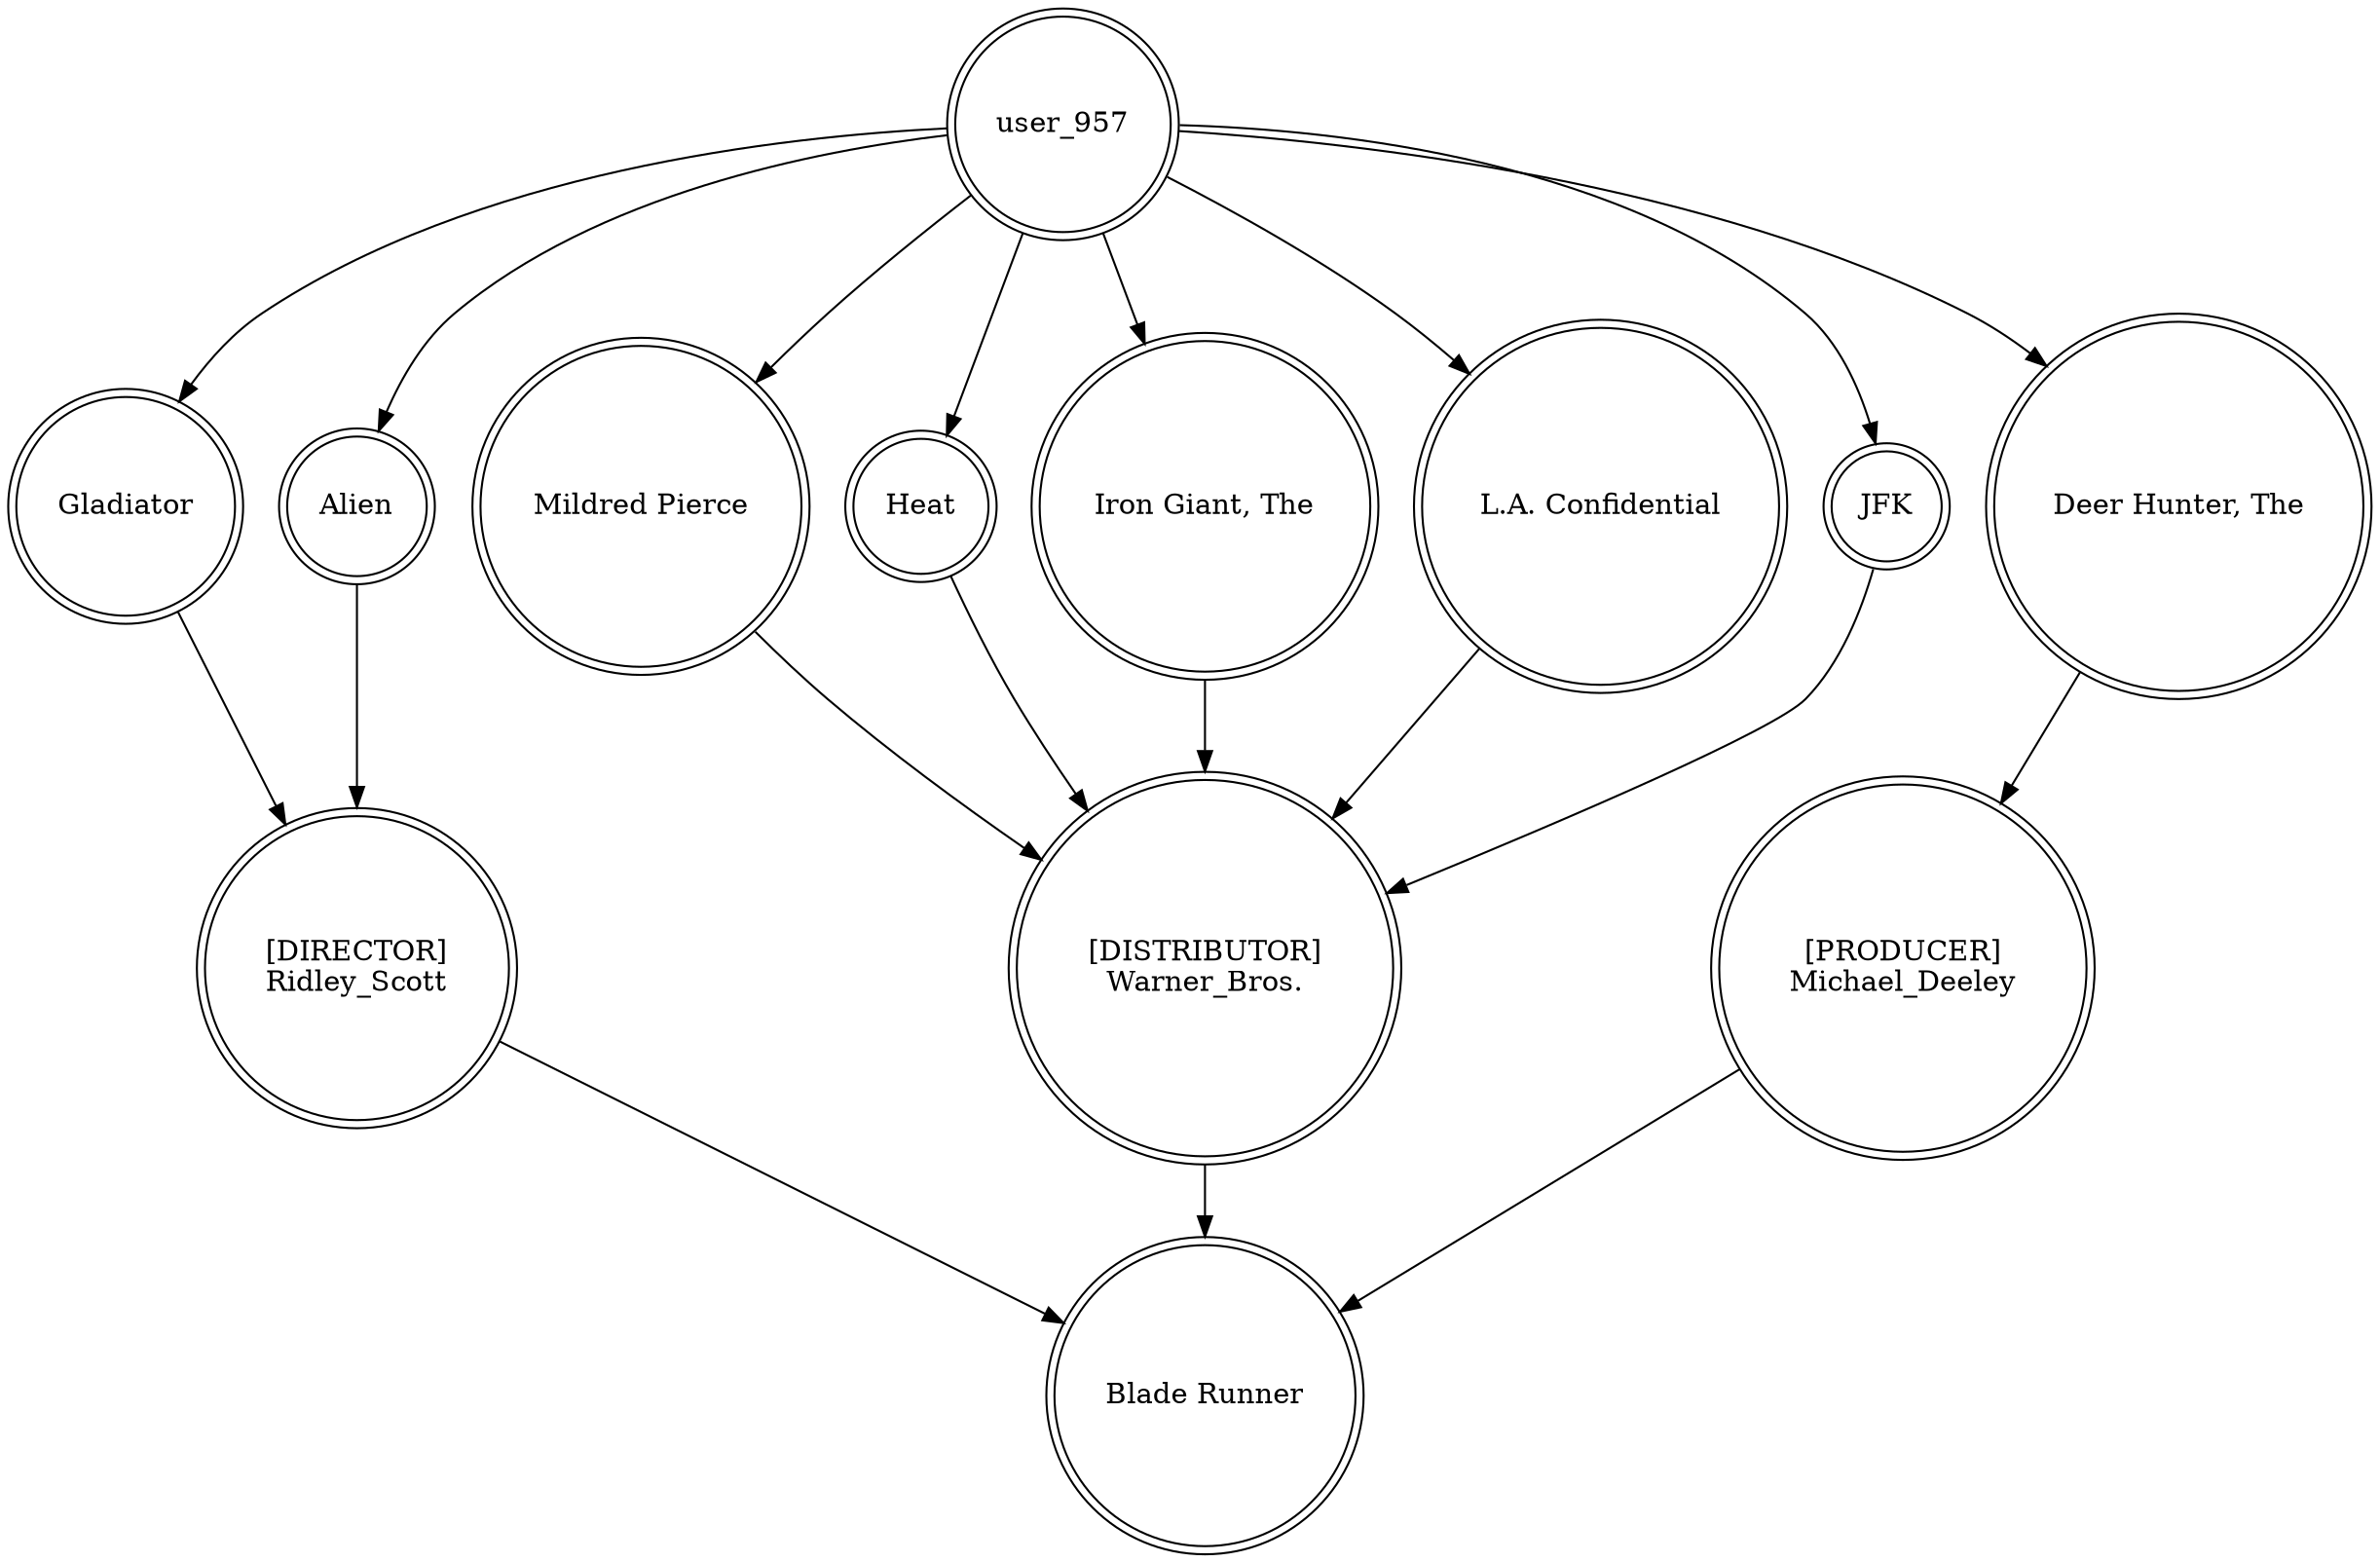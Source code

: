 digraph finite_state_machine {
	node [shape=doublecircle]
	"[DISTRIBUTOR]
Warner_Bros." -> "Blade Runner"
	user_957 -> Gladiator
	"Mildred Pierce" -> "[DISTRIBUTOR]
Warner_Bros."
	Gladiator -> "[DIRECTOR]
Ridley_Scott"
	user_957 -> "Deer Hunter, The"
	user_957 -> Alien
	"[DIRECTOR]
Ridley_Scott" -> "Blade Runner"
	Heat -> "[DISTRIBUTOR]
Warner_Bros."
	"[PRODUCER]
Michael_Deeley" -> "Blade Runner"
	user_957 -> "Iron Giant, The"
	"L.A. Confidential" -> "[DISTRIBUTOR]
Warner_Bros."
	user_957 -> JFK
	Alien -> "[DIRECTOR]
Ridley_Scott"
	user_957 -> Heat
	user_957 -> "Mildred Pierce"
	"Iron Giant, The" -> "[DISTRIBUTOR]
Warner_Bros."
	JFK -> "[DISTRIBUTOR]
Warner_Bros."
	user_957 -> "L.A. Confidential"
	"Deer Hunter, The" -> "[PRODUCER]
Michael_Deeley"
}
